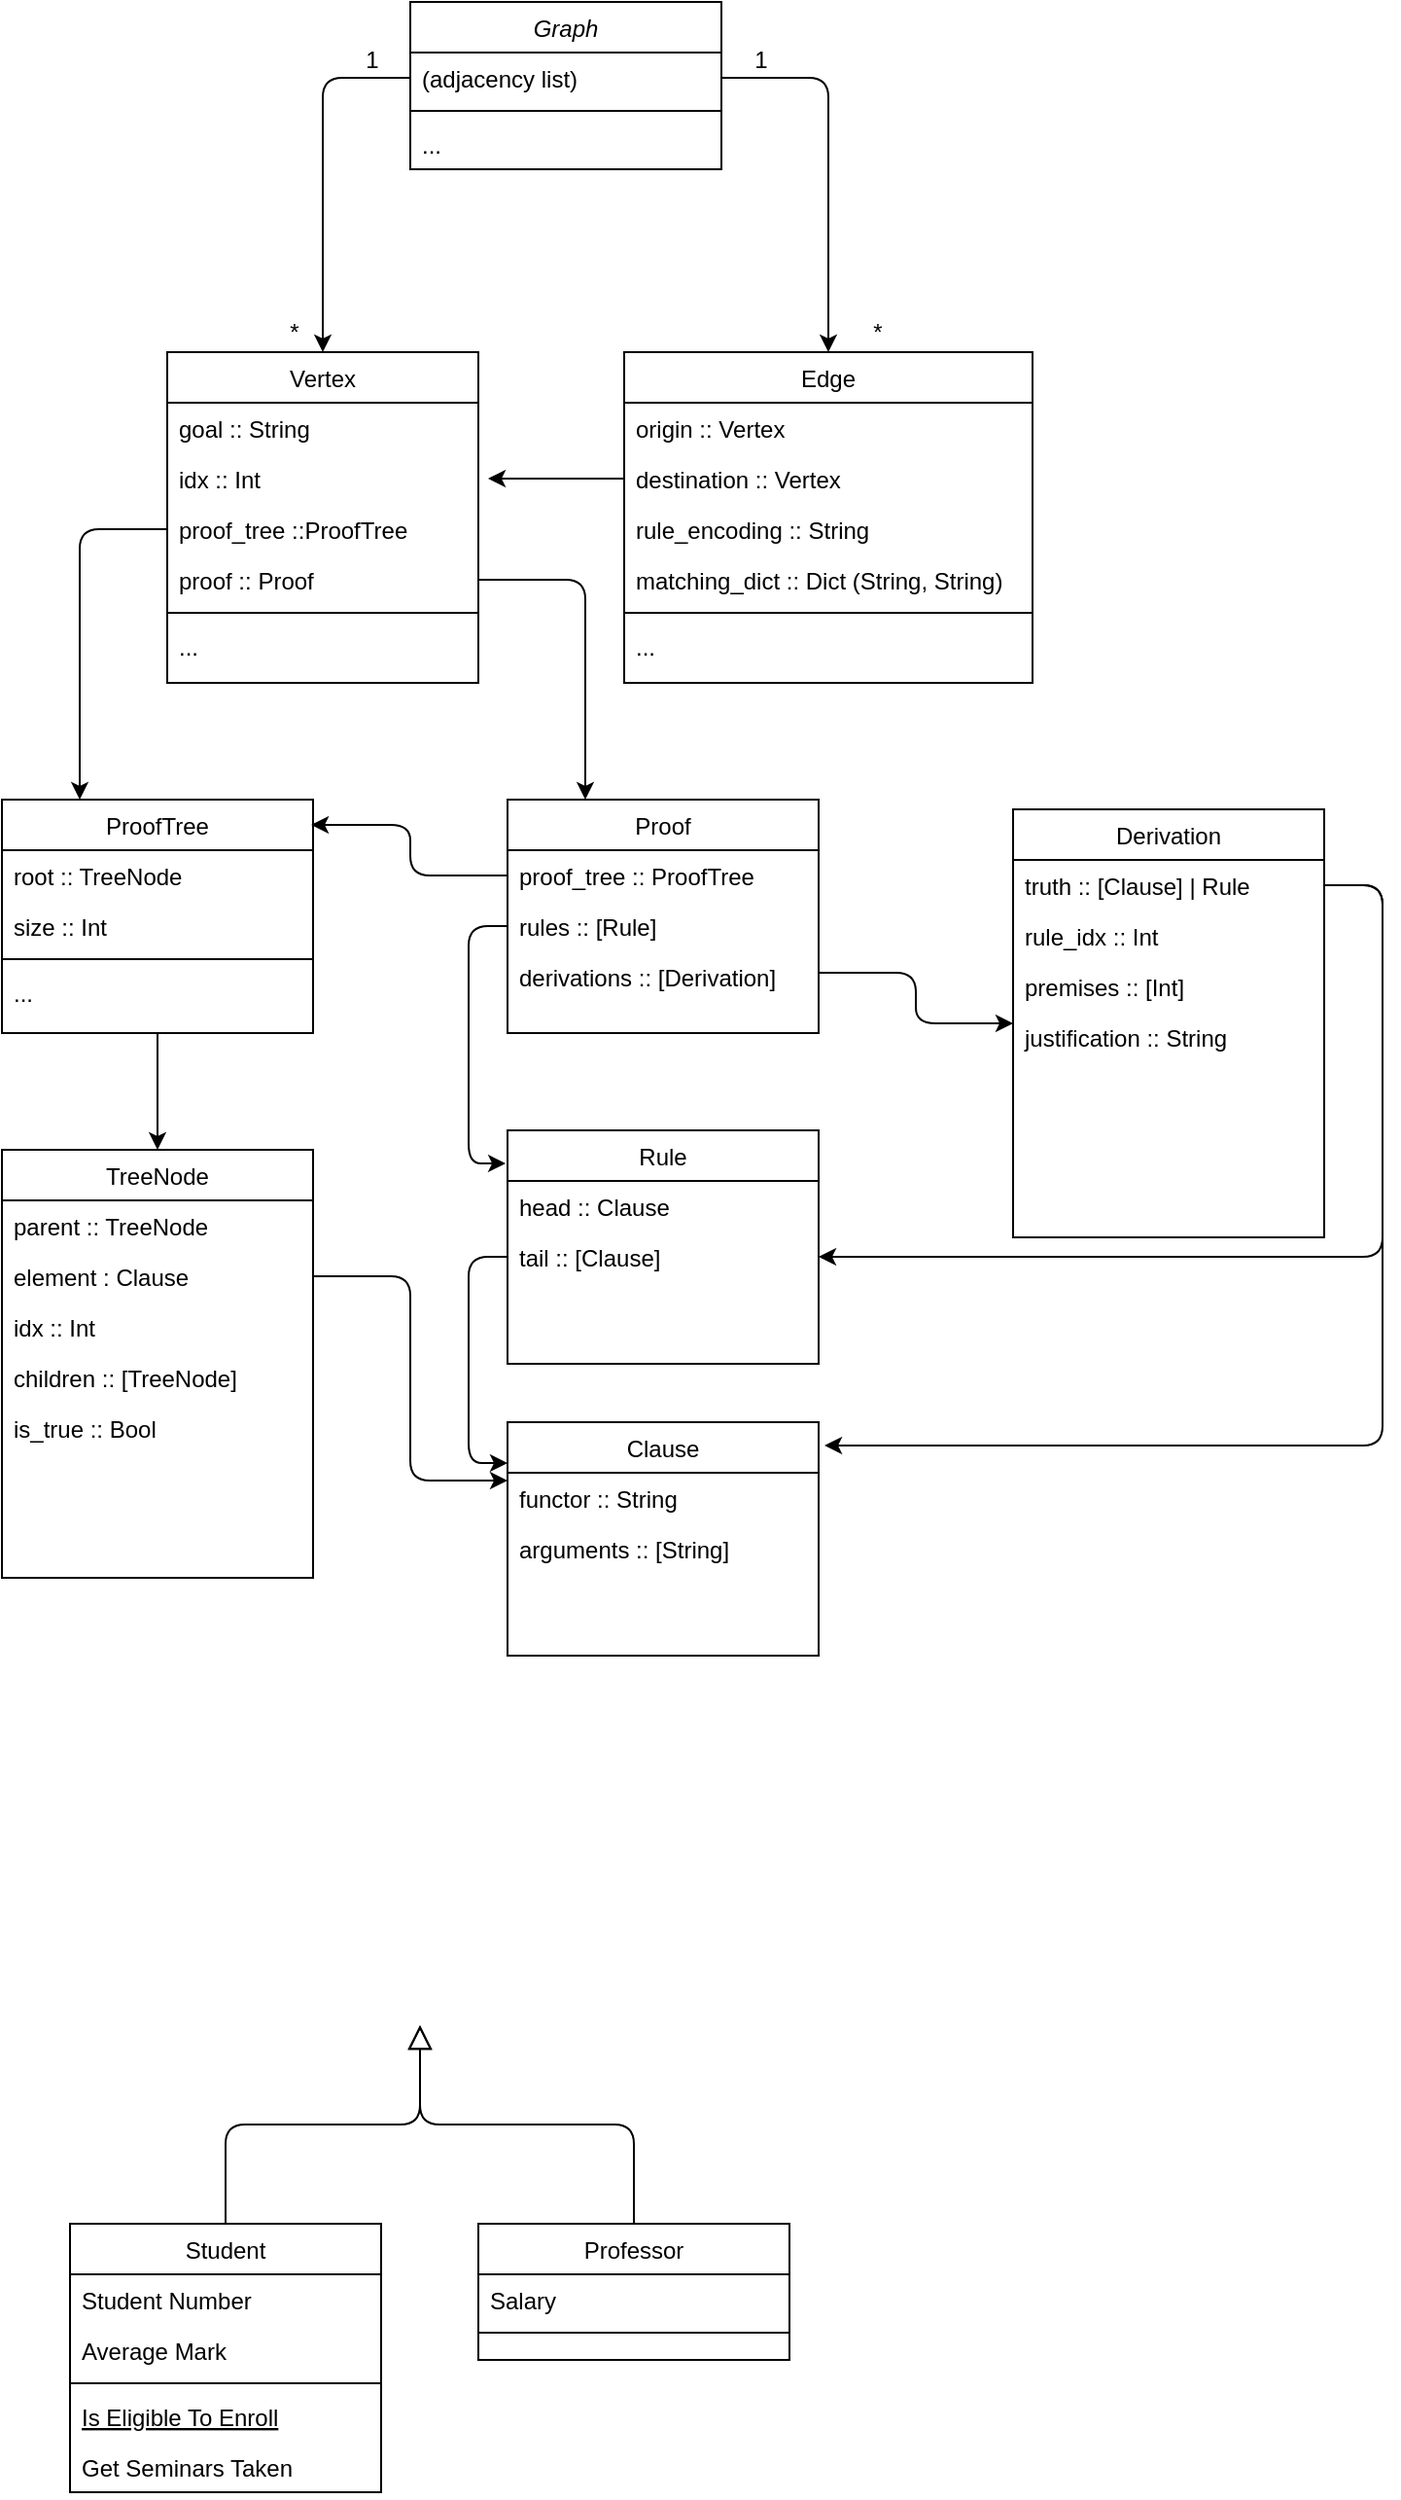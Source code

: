 <mxfile version="14.6.12" type="github">
  <diagram id="C5RBs43oDa-KdzZeNtuy" name="Page-1">
    <mxGraphModel dx="1103" dy="939" grid="1" gridSize="10" guides="1" tooltips="1" connect="1" arrows="1" fold="1" page="1" pageScale="1" pageWidth="827" pageHeight="1169" math="0" shadow="0">
      <root>
        <mxCell id="WIyWlLk6GJQsqaUBKTNV-0" />
        <mxCell id="WIyWlLk6GJQsqaUBKTNV-1" parent="WIyWlLk6GJQsqaUBKTNV-0" />
        <mxCell id="zkfFHV4jXpPFQw0GAbJ--0" value="Graph" style="swimlane;fontStyle=2;align=center;verticalAlign=top;childLayout=stackLayout;horizontal=1;startSize=26;horizontalStack=0;resizeParent=1;resizeLast=0;collapsible=1;marginBottom=0;shadow=0;strokeWidth=1;" parent="WIyWlLk6GJQsqaUBKTNV-1" vertex="1">
          <mxGeometry x="290" y="60" width="160" height="86" as="geometry">
            <mxRectangle x="230" y="140" width="160" height="26" as="alternateBounds" />
          </mxGeometry>
        </mxCell>
        <mxCell id="zkfFHV4jXpPFQw0GAbJ--1" value="(adjacency list)" style="text;align=left;verticalAlign=top;spacingLeft=4;spacingRight=4;overflow=hidden;rotatable=0;points=[[0,0.5],[1,0.5]];portConstraint=eastwest;" parent="zkfFHV4jXpPFQw0GAbJ--0" vertex="1">
          <mxGeometry y="26" width="160" height="26" as="geometry" />
        </mxCell>
        <mxCell id="zkfFHV4jXpPFQw0GAbJ--4" value="" style="line;html=1;strokeWidth=1;align=left;verticalAlign=middle;spacingTop=-1;spacingLeft=3;spacingRight=3;rotatable=0;labelPosition=right;points=[];portConstraint=eastwest;" parent="zkfFHV4jXpPFQw0GAbJ--0" vertex="1">
          <mxGeometry y="52" width="160" height="8" as="geometry" />
        </mxCell>
        <mxCell id="rJyTwgFNQaJS_rB1UggJ-11" value="..." style="text;align=left;verticalAlign=top;spacingLeft=4;spacingRight=4;overflow=hidden;rotatable=0;points=[[0,0.5],[1,0.5]];portConstraint=eastwest;" parent="zkfFHV4jXpPFQw0GAbJ--0" vertex="1">
          <mxGeometry y="60" width="160" height="26" as="geometry" />
        </mxCell>
        <mxCell id="zkfFHV4jXpPFQw0GAbJ--6" value="Student" style="swimlane;fontStyle=0;align=center;verticalAlign=top;childLayout=stackLayout;horizontal=1;startSize=26;horizontalStack=0;resizeParent=1;resizeLast=0;collapsible=1;marginBottom=0;shadow=0;strokeWidth=1;" parent="WIyWlLk6GJQsqaUBKTNV-1" vertex="1">
          <mxGeometry x="115" y="1202" width="160" height="138" as="geometry">
            <mxRectangle x="130" y="380" width="160" height="26" as="alternateBounds" />
          </mxGeometry>
        </mxCell>
        <mxCell id="zkfFHV4jXpPFQw0GAbJ--7" value="Student Number" style="text;align=left;verticalAlign=top;spacingLeft=4;spacingRight=4;overflow=hidden;rotatable=0;points=[[0,0.5],[1,0.5]];portConstraint=eastwest;" parent="zkfFHV4jXpPFQw0GAbJ--6" vertex="1">
          <mxGeometry y="26" width="160" height="26" as="geometry" />
        </mxCell>
        <mxCell id="zkfFHV4jXpPFQw0GAbJ--8" value="Average Mark" style="text;align=left;verticalAlign=top;spacingLeft=4;spacingRight=4;overflow=hidden;rotatable=0;points=[[0,0.5],[1,0.5]];portConstraint=eastwest;shadow=0;html=0;" parent="zkfFHV4jXpPFQw0GAbJ--6" vertex="1">
          <mxGeometry y="52" width="160" height="26" as="geometry" />
        </mxCell>
        <mxCell id="zkfFHV4jXpPFQw0GAbJ--9" value="" style="line;html=1;strokeWidth=1;align=left;verticalAlign=middle;spacingTop=-1;spacingLeft=3;spacingRight=3;rotatable=0;labelPosition=right;points=[];portConstraint=eastwest;" parent="zkfFHV4jXpPFQw0GAbJ--6" vertex="1">
          <mxGeometry y="78" width="160" height="8" as="geometry" />
        </mxCell>
        <mxCell id="zkfFHV4jXpPFQw0GAbJ--10" value="Is Eligible To Enroll" style="text;align=left;verticalAlign=top;spacingLeft=4;spacingRight=4;overflow=hidden;rotatable=0;points=[[0,0.5],[1,0.5]];portConstraint=eastwest;fontStyle=4;" parent="zkfFHV4jXpPFQw0GAbJ--6" vertex="1">
          <mxGeometry y="86" width="160" height="26" as="geometry" />
        </mxCell>
        <mxCell id="zkfFHV4jXpPFQw0GAbJ--11" value="Get Seminars Taken" style="text;align=left;verticalAlign=top;spacingLeft=4;spacingRight=4;overflow=hidden;rotatable=0;points=[[0,0.5],[1,0.5]];portConstraint=eastwest;" parent="zkfFHV4jXpPFQw0GAbJ--6" vertex="1">
          <mxGeometry y="112" width="160" height="26" as="geometry" />
        </mxCell>
        <mxCell id="zkfFHV4jXpPFQw0GAbJ--12" value="" style="endArrow=block;endSize=10;endFill=0;shadow=0;strokeWidth=1;edgeStyle=elbowEdgeStyle;elbow=vertical;" parent="WIyWlLk6GJQsqaUBKTNV-1" source="zkfFHV4jXpPFQw0GAbJ--6" edge="1">
          <mxGeometry width="160" relative="1" as="geometry">
            <mxPoint x="195" y="1045" as="sourcePoint" />
            <mxPoint x="295" y="1100" as="targetPoint" />
          </mxGeometry>
        </mxCell>
        <mxCell id="zkfFHV4jXpPFQw0GAbJ--13" value="Professor" style="swimlane;fontStyle=0;align=center;verticalAlign=top;childLayout=stackLayout;horizontal=1;startSize=26;horizontalStack=0;resizeParent=1;resizeLast=0;collapsible=1;marginBottom=0;shadow=0;strokeWidth=1;" parent="WIyWlLk6GJQsqaUBKTNV-1" vertex="1">
          <mxGeometry x="325" y="1202" width="160" height="70" as="geometry">
            <mxRectangle x="340" y="380" width="170" height="26" as="alternateBounds" />
          </mxGeometry>
        </mxCell>
        <mxCell id="zkfFHV4jXpPFQw0GAbJ--14" value="Salary" style="text;align=left;verticalAlign=top;spacingLeft=4;spacingRight=4;overflow=hidden;rotatable=0;points=[[0,0.5],[1,0.5]];portConstraint=eastwest;" parent="zkfFHV4jXpPFQw0GAbJ--13" vertex="1">
          <mxGeometry y="26" width="160" height="26" as="geometry" />
        </mxCell>
        <mxCell id="zkfFHV4jXpPFQw0GAbJ--15" value="" style="line;html=1;strokeWidth=1;align=left;verticalAlign=middle;spacingTop=-1;spacingLeft=3;spacingRight=3;rotatable=0;labelPosition=right;points=[];portConstraint=eastwest;" parent="zkfFHV4jXpPFQw0GAbJ--13" vertex="1">
          <mxGeometry y="52" width="160" height="8" as="geometry" />
        </mxCell>
        <mxCell id="zkfFHV4jXpPFQw0GAbJ--16" value="" style="endArrow=block;endSize=10;endFill=0;shadow=0;strokeWidth=1;edgeStyle=elbowEdgeStyle;elbow=vertical;" parent="WIyWlLk6GJQsqaUBKTNV-1" source="zkfFHV4jXpPFQw0GAbJ--13" edge="1">
          <mxGeometry width="160" relative="1" as="geometry">
            <mxPoint x="205" y="1215" as="sourcePoint" />
            <mxPoint x="295" y="1100" as="targetPoint" />
          </mxGeometry>
        </mxCell>
        <mxCell id="zkfFHV4jXpPFQw0GAbJ--17" value="Vertex" style="swimlane;fontStyle=0;align=center;verticalAlign=top;childLayout=stackLayout;horizontal=1;startSize=26;horizontalStack=0;resizeParent=1;resizeLast=0;collapsible=1;marginBottom=0;shadow=0;strokeWidth=1;" parent="WIyWlLk6GJQsqaUBKTNV-1" vertex="1">
          <mxGeometry x="165" y="240" width="160" height="170" as="geometry">
            <mxRectangle x="550" y="140" width="160" height="26" as="alternateBounds" />
          </mxGeometry>
        </mxCell>
        <mxCell id="zkfFHV4jXpPFQw0GAbJ--18" value="goal :: String" style="text;align=left;verticalAlign=top;spacingLeft=4;spacingRight=4;overflow=hidden;rotatable=0;points=[[0,0.5],[1,0.5]];portConstraint=eastwest;" parent="zkfFHV4jXpPFQw0GAbJ--17" vertex="1">
          <mxGeometry y="26" width="160" height="26" as="geometry" />
        </mxCell>
        <mxCell id="zkfFHV4jXpPFQw0GAbJ--20" value="idx :: Int" style="text;align=left;verticalAlign=top;spacingLeft=4;spacingRight=4;overflow=hidden;rotatable=0;points=[[0,0.5],[1,0.5]];portConstraint=eastwest;shadow=0;html=0;" parent="zkfFHV4jXpPFQw0GAbJ--17" vertex="1">
          <mxGeometry y="52" width="160" height="26" as="geometry" />
        </mxCell>
        <mxCell id="zkfFHV4jXpPFQw0GAbJ--21" value="proof_tree ::ProofTree" style="text;align=left;verticalAlign=top;spacingLeft=4;spacingRight=4;overflow=hidden;rotatable=0;points=[[0,0.5],[1,0.5]];portConstraint=eastwest;shadow=0;html=0;" parent="zkfFHV4jXpPFQw0GAbJ--17" vertex="1">
          <mxGeometry y="78" width="160" height="26" as="geometry" />
        </mxCell>
        <mxCell id="zkfFHV4jXpPFQw0GAbJ--22" value="proof :: Proof" style="text;align=left;verticalAlign=top;spacingLeft=4;spacingRight=4;overflow=hidden;rotatable=0;points=[[0,0.5],[1,0.5]];portConstraint=eastwest;shadow=0;html=0;" parent="zkfFHV4jXpPFQw0GAbJ--17" vertex="1">
          <mxGeometry y="104" width="160" height="26" as="geometry" />
        </mxCell>
        <mxCell id="zkfFHV4jXpPFQw0GAbJ--23" value="" style="line;html=1;strokeWidth=1;align=left;verticalAlign=middle;spacingTop=-1;spacingLeft=3;spacingRight=3;rotatable=0;labelPosition=right;points=[];portConstraint=eastwest;" parent="zkfFHV4jXpPFQw0GAbJ--17" vertex="1">
          <mxGeometry y="130" width="160" height="8" as="geometry" />
        </mxCell>
        <mxCell id="zkfFHV4jXpPFQw0GAbJ--24" value="..." style="text;align=left;verticalAlign=top;spacingLeft=4;spacingRight=4;overflow=hidden;rotatable=0;points=[[0,0.5],[1,0.5]];portConstraint=eastwest;" parent="zkfFHV4jXpPFQw0GAbJ--17" vertex="1">
          <mxGeometry y="138" width="160" height="26" as="geometry" />
        </mxCell>
        <mxCell id="rJyTwgFNQaJS_rB1UggJ-0" value="Edge" style="swimlane;fontStyle=0;align=center;verticalAlign=top;childLayout=stackLayout;horizontal=1;startSize=26;horizontalStack=0;resizeParent=1;resizeLast=0;collapsible=1;marginBottom=0;shadow=0;strokeWidth=1;" parent="WIyWlLk6GJQsqaUBKTNV-1" vertex="1">
          <mxGeometry x="400" y="240" width="210" height="170" as="geometry">
            <mxRectangle x="550" y="140" width="160" height="26" as="alternateBounds" />
          </mxGeometry>
        </mxCell>
        <mxCell id="rJyTwgFNQaJS_rB1UggJ-1" value="origin :: Vertex" style="text;align=left;verticalAlign=top;spacingLeft=4;spacingRight=4;overflow=hidden;rotatable=0;points=[[0,0.5],[1,0.5]];portConstraint=eastwest;" parent="rJyTwgFNQaJS_rB1UggJ-0" vertex="1">
          <mxGeometry y="26" width="210" height="26" as="geometry" />
        </mxCell>
        <mxCell id="rJyTwgFNQaJS_rB1UggJ-2" value="destination :: Vertex" style="text;align=left;verticalAlign=top;spacingLeft=4;spacingRight=4;overflow=hidden;rotatable=0;points=[[0,0.5],[1,0.5]];portConstraint=eastwest;shadow=0;html=0;" parent="rJyTwgFNQaJS_rB1UggJ-0" vertex="1">
          <mxGeometry y="52" width="210" height="26" as="geometry" />
        </mxCell>
        <mxCell id="rJyTwgFNQaJS_rB1UggJ-3" value="rule_encoding :: String" style="text;align=left;verticalAlign=top;spacingLeft=4;spacingRight=4;overflow=hidden;rotatable=0;points=[[0,0.5],[1,0.5]];portConstraint=eastwest;shadow=0;html=0;" parent="rJyTwgFNQaJS_rB1UggJ-0" vertex="1">
          <mxGeometry y="78" width="210" height="26" as="geometry" />
        </mxCell>
        <mxCell id="rJyTwgFNQaJS_rB1UggJ-4" value="matching_dict :: Dict (String, String)" style="text;align=left;verticalAlign=top;spacingLeft=4;spacingRight=4;overflow=hidden;rotatable=0;points=[[0,0.5],[1,0.5]];portConstraint=eastwest;shadow=0;html=0;" parent="rJyTwgFNQaJS_rB1UggJ-0" vertex="1">
          <mxGeometry y="104" width="210" height="26" as="geometry" />
        </mxCell>
        <mxCell id="rJyTwgFNQaJS_rB1UggJ-5" value="" style="line;html=1;strokeWidth=1;align=left;verticalAlign=middle;spacingTop=-1;spacingLeft=3;spacingRight=3;rotatable=0;labelPosition=right;points=[];portConstraint=eastwest;" parent="rJyTwgFNQaJS_rB1UggJ-0" vertex="1">
          <mxGeometry y="130" width="210" height="8" as="geometry" />
        </mxCell>
        <mxCell id="rJyTwgFNQaJS_rB1UggJ-6" value="..." style="text;align=left;verticalAlign=top;spacingLeft=4;spacingRight=4;overflow=hidden;rotatable=0;points=[[0,0.5],[1,0.5]];portConstraint=eastwest;" parent="rJyTwgFNQaJS_rB1UggJ-0" vertex="1">
          <mxGeometry y="138" width="210" height="26" as="geometry" />
        </mxCell>
        <mxCell id="rJyTwgFNQaJS_rB1UggJ-13" value="*" style="text;html=1;align=center;verticalAlign=middle;resizable=0;points=[];autosize=1;strokeColor=none;" parent="WIyWlLk6GJQsqaUBKTNV-1" vertex="1">
          <mxGeometry x="520" y="220" width="20" height="20" as="geometry" />
        </mxCell>
        <mxCell id="MmF6Q8GzfEWuYtiW9E19-29" style="edgeStyle=orthogonalEdgeStyle;orthogonalLoop=1;jettySize=auto;html=1;entryX=0.5;entryY=0;entryDx=0;entryDy=0;" edge="1" parent="WIyWlLk6GJQsqaUBKTNV-1" source="MmF6Q8GzfEWuYtiW9E19-0" target="MmF6Q8GzfEWuYtiW9E19-7">
          <mxGeometry relative="1" as="geometry" />
        </mxCell>
        <mxCell id="MmF6Q8GzfEWuYtiW9E19-0" value="ProofTree" style="swimlane;fontStyle=0;align=center;verticalAlign=top;childLayout=stackLayout;horizontal=1;startSize=26;horizontalStack=0;resizeParent=1;resizeLast=0;collapsible=1;marginBottom=0;shadow=0;strokeWidth=1;" vertex="1" parent="WIyWlLk6GJQsqaUBKTNV-1">
          <mxGeometry x="80" y="470" width="160" height="120" as="geometry">
            <mxRectangle x="550" y="140" width="160" height="26" as="alternateBounds" />
          </mxGeometry>
        </mxCell>
        <mxCell id="MmF6Q8GzfEWuYtiW9E19-1" value="root :: TreeNode" style="text;align=left;verticalAlign=top;spacingLeft=4;spacingRight=4;overflow=hidden;rotatable=0;points=[[0,0.5],[1,0.5]];portConstraint=eastwest;" vertex="1" parent="MmF6Q8GzfEWuYtiW9E19-0">
          <mxGeometry y="26" width="160" height="26" as="geometry" />
        </mxCell>
        <mxCell id="MmF6Q8GzfEWuYtiW9E19-3" value="size :: Int" style="text;align=left;verticalAlign=top;spacingLeft=4;spacingRight=4;overflow=hidden;rotatable=0;points=[[0,0.5],[1,0.5]];portConstraint=eastwest;shadow=0;html=0;" vertex="1" parent="MmF6Q8GzfEWuYtiW9E19-0">
          <mxGeometry y="52" width="160" height="26" as="geometry" />
        </mxCell>
        <mxCell id="MmF6Q8GzfEWuYtiW9E19-5" value="" style="line;html=1;strokeWidth=1;align=left;verticalAlign=middle;spacingTop=-1;spacingLeft=3;spacingRight=3;rotatable=0;labelPosition=right;points=[];portConstraint=eastwest;" vertex="1" parent="MmF6Q8GzfEWuYtiW9E19-0">
          <mxGeometry y="78" width="160" height="8" as="geometry" />
        </mxCell>
        <mxCell id="MmF6Q8GzfEWuYtiW9E19-6" value="..." style="text;align=left;verticalAlign=top;spacingLeft=4;spacingRight=4;overflow=hidden;rotatable=0;points=[[0,0.5],[1,0.5]];portConstraint=eastwest;" vertex="1" parent="MmF6Q8GzfEWuYtiW9E19-0">
          <mxGeometry y="86" width="160" height="26" as="geometry" />
        </mxCell>
        <mxCell id="MmF6Q8GzfEWuYtiW9E19-7" value="TreeNode" style="swimlane;fontStyle=0;align=center;verticalAlign=top;childLayout=stackLayout;horizontal=1;startSize=26;horizontalStack=0;resizeParent=1;resizeLast=0;collapsible=1;marginBottom=0;shadow=0;strokeWidth=1;" vertex="1" parent="WIyWlLk6GJQsqaUBKTNV-1">
          <mxGeometry x="80" y="650" width="160" height="220" as="geometry">
            <mxRectangle x="550" y="140" width="160" height="26" as="alternateBounds" />
          </mxGeometry>
        </mxCell>
        <mxCell id="MmF6Q8GzfEWuYtiW9E19-8" value="parent :: TreeNode" style="text;align=left;verticalAlign=top;spacingLeft=4;spacingRight=4;overflow=hidden;rotatable=0;points=[[0,0.5],[1,0.5]];portConstraint=eastwest;" vertex="1" parent="MmF6Q8GzfEWuYtiW9E19-7">
          <mxGeometry y="26" width="160" height="26" as="geometry" />
        </mxCell>
        <mxCell id="MmF6Q8GzfEWuYtiW9E19-9" value="element : Clause" style="text;align=left;verticalAlign=top;spacingLeft=4;spacingRight=4;overflow=hidden;rotatable=0;points=[[0,0.5],[1,0.5]];portConstraint=eastwest;shadow=0;html=0;" vertex="1" parent="MmF6Q8GzfEWuYtiW9E19-7">
          <mxGeometry y="52" width="160" height="26" as="geometry" />
        </mxCell>
        <mxCell id="MmF6Q8GzfEWuYtiW9E19-10" value="idx :: Int" style="text;align=left;verticalAlign=top;spacingLeft=4;spacingRight=4;overflow=hidden;rotatable=0;points=[[0,0.5],[1,0.5]];portConstraint=eastwest;shadow=0;html=0;" vertex="1" parent="MmF6Q8GzfEWuYtiW9E19-7">
          <mxGeometry y="78" width="160" height="26" as="geometry" />
        </mxCell>
        <mxCell id="MmF6Q8GzfEWuYtiW9E19-11" value="children :: [TreeNode]&#xa;" style="text;align=left;verticalAlign=top;spacingLeft=4;spacingRight=4;overflow=hidden;rotatable=0;points=[[0,0.5],[1,0.5]];portConstraint=eastwest;shadow=0;html=0;" vertex="1" parent="MmF6Q8GzfEWuYtiW9E19-7">
          <mxGeometry y="104" width="160" height="26" as="geometry" />
        </mxCell>
        <mxCell id="MmF6Q8GzfEWuYtiW9E19-15" value="is_true :: Bool" style="text;align=left;verticalAlign=top;spacingLeft=4;spacingRight=4;overflow=hidden;rotatable=0;points=[[0,0.5],[1,0.5]];portConstraint=eastwest;shadow=0;html=0;" vertex="1" parent="MmF6Q8GzfEWuYtiW9E19-7">
          <mxGeometry y="130" width="160" height="26" as="geometry" />
        </mxCell>
        <mxCell id="MmF6Q8GzfEWuYtiW9E19-16" style="edgeStyle=orthogonalEdgeStyle;orthogonalLoop=1;jettySize=auto;html=1;entryX=0.5;entryY=0;entryDx=0;entryDy=0;" edge="1" parent="WIyWlLk6GJQsqaUBKTNV-1" source="zkfFHV4jXpPFQw0GAbJ--1" target="zkfFHV4jXpPFQw0GAbJ--17">
          <mxGeometry relative="1" as="geometry" />
        </mxCell>
        <mxCell id="MmF6Q8GzfEWuYtiW9E19-20" style="edgeStyle=orthogonalEdgeStyle;orthogonalLoop=1;jettySize=auto;html=1;entryX=0.5;entryY=0;entryDx=0;entryDy=0;" edge="1" parent="WIyWlLk6GJQsqaUBKTNV-1" source="zkfFHV4jXpPFQw0GAbJ--1" target="rJyTwgFNQaJS_rB1UggJ-0">
          <mxGeometry relative="1" as="geometry" />
        </mxCell>
        <mxCell id="MmF6Q8GzfEWuYtiW9E19-21" value="*" style="text;html=1;align=center;verticalAlign=middle;resizable=0;points=[];autosize=1;strokeColor=none;" vertex="1" parent="WIyWlLk6GJQsqaUBKTNV-1">
          <mxGeometry x="220" y="220" width="20" height="20" as="geometry" />
        </mxCell>
        <mxCell id="MmF6Q8GzfEWuYtiW9E19-22" value="1" style="text;html=1;align=center;verticalAlign=middle;resizable=0;points=[];autosize=1;strokeColor=none;" vertex="1" parent="WIyWlLk6GJQsqaUBKTNV-1">
          <mxGeometry x="260" y="80" width="20" height="20" as="geometry" />
        </mxCell>
        <mxCell id="MmF6Q8GzfEWuYtiW9E19-23" value="1" style="text;html=1;align=center;verticalAlign=middle;resizable=0;points=[];autosize=1;strokeColor=none;" vertex="1" parent="WIyWlLk6GJQsqaUBKTNV-1">
          <mxGeometry x="460" y="80" width="20" height="20" as="geometry" />
        </mxCell>
        <mxCell id="MmF6Q8GzfEWuYtiW9E19-24" value="Proof" style="swimlane;fontStyle=0;align=center;verticalAlign=top;childLayout=stackLayout;horizontal=1;startSize=26;horizontalStack=0;resizeParent=1;resizeLast=0;collapsible=1;marginBottom=0;shadow=0;strokeWidth=1;" vertex="1" parent="WIyWlLk6GJQsqaUBKTNV-1">
          <mxGeometry x="340" y="470" width="160" height="120" as="geometry">
            <mxRectangle x="360" y="470" width="160" height="26" as="alternateBounds" />
          </mxGeometry>
        </mxCell>
        <mxCell id="MmF6Q8GzfEWuYtiW9E19-25" value="proof_tree :: ProofTree" style="text;align=left;verticalAlign=top;spacingLeft=4;spacingRight=4;overflow=hidden;rotatable=0;points=[[0,0.5],[1,0.5]];portConstraint=eastwest;" vertex="1" parent="MmF6Q8GzfEWuYtiW9E19-24">
          <mxGeometry y="26" width="160" height="26" as="geometry" />
        </mxCell>
        <mxCell id="MmF6Q8GzfEWuYtiW9E19-26" value="rules :: [Rule]" style="text;align=left;verticalAlign=top;spacingLeft=4;spacingRight=4;overflow=hidden;rotatable=0;points=[[0,0.5],[1,0.5]];portConstraint=eastwest;shadow=0;html=0;" vertex="1" parent="MmF6Q8GzfEWuYtiW9E19-24">
          <mxGeometry y="52" width="160" height="26" as="geometry" />
        </mxCell>
        <mxCell id="MmF6Q8GzfEWuYtiW9E19-28" value="derivations :: [Derivation]" style="text;align=left;verticalAlign=top;spacingLeft=4;spacingRight=4;overflow=hidden;rotatable=0;points=[[0,0.5],[1,0.5]];portConstraint=eastwest;" vertex="1" parent="MmF6Q8GzfEWuYtiW9E19-24">
          <mxGeometry y="78" width="160" height="22" as="geometry" />
        </mxCell>
        <mxCell id="MmF6Q8GzfEWuYtiW9E19-35" value="Derivation" style="swimlane;fontStyle=0;align=center;verticalAlign=top;childLayout=stackLayout;horizontal=1;startSize=26;horizontalStack=0;resizeParent=1;resizeLast=0;collapsible=1;marginBottom=0;shadow=0;strokeWidth=1;" vertex="1" parent="WIyWlLk6GJQsqaUBKTNV-1">
          <mxGeometry x="600" y="475" width="160" height="220" as="geometry">
            <mxRectangle x="550" y="140" width="160" height="26" as="alternateBounds" />
          </mxGeometry>
        </mxCell>
        <mxCell id="MmF6Q8GzfEWuYtiW9E19-36" value="truth :: [Clause] | Rule" style="text;align=left;verticalAlign=top;spacingLeft=4;spacingRight=4;overflow=hidden;rotatable=0;points=[[0,0.5],[1,0.5]];portConstraint=eastwest;" vertex="1" parent="MmF6Q8GzfEWuYtiW9E19-35">
          <mxGeometry y="26" width="160" height="26" as="geometry" />
        </mxCell>
        <mxCell id="MmF6Q8GzfEWuYtiW9E19-37" value="rule_idx :: Int" style="text;align=left;verticalAlign=top;spacingLeft=4;spacingRight=4;overflow=hidden;rotatable=0;points=[[0,0.5],[1,0.5]];portConstraint=eastwest;shadow=0;html=0;" vertex="1" parent="MmF6Q8GzfEWuYtiW9E19-35">
          <mxGeometry y="52" width="160" height="26" as="geometry" />
        </mxCell>
        <mxCell id="MmF6Q8GzfEWuYtiW9E19-38" value="premises :: [Int]" style="text;align=left;verticalAlign=top;spacingLeft=4;spacingRight=4;overflow=hidden;rotatable=0;points=[[0,0.5],[1,0.5]];portConstraint=eastwest;shadow=0;html=0;" vertex="1" parent="MmF6Q8GzfEWuYtiW9E19-35">
          <mxGeometry y="78" width="160" height="26" as="geometry" />
        </mxCell>
        <mxCell id="MmF6Q8GzfEWuYtiW9E19-39" value="justification :: String" style="text;align=left;verticalAlign=top;spacingLeft=4;spacingRight=4;overflow=hidden;rotatable=0;points=[[0,0.5],[1,0.5]];portConstraint=eastwest;shadow=0;html=0;" vertex="1" parent="MmF6Q8GzfEWuYtiW9E19-35">
          <mxGeometry y="104" width="160" height="26" as="geometry" />
        </mxCell>
        <mxCell id="MmF6Q8GzfEWuYtiW9E19-41" value="Rule" style="swimlane;fontStyle=0;align=center;verticalAlign=top;childLayout=stackLayout;horizontal=1;startSize=26;horizontalStack=0;resizeParent=1;resizeLast=0;collapsible=1;marginBottom=0;shadow=0;strokeWidth=1;" vertex="1" parent="WIyWlLk6GJQsqaUBKTNV-1">
          <mxGeometry x="340" y="640" width="160" height="120" as="geometry">
            <mxRectangle x="360" y="470" width="160" height="26" as="alternateBounds" />
          </mxGeometry>
        </mxCell>
        <mxCell id="MmF6Q8GzfEWuYtiW9E19-42" value="head :: Clause" style="text;align=left;verticalAlign=top;spacingLeft=4;spacingRight=4;overflow=hidden;rotatable=0;points=[[0,0.5],[1,0.5]];portConstraint=eastwest;" vertex="1" parent="MmF6Q8GzfEWuYtiW9E19-41">
          <mxGeometry y="26" width="160" height="26" as="geometry" />
        </mxCell>
        <mxCell id="MmF6Q8GzfEWuYtiW9E19-43" value="tail :: [Clause]" style="text;align=left;verticalAlign=top;spacingLeft=4;spacingRight=4;overflow=hidden;rotatable=0;points=[[0,0.5],[1,0.5]];portConstraint=eastwest;shadow=0;html=0;" vertex="1" parent="MmF6Q8GzfEWuYtiW9E19-41">
          <mxGeometry y="52" width="160" height="26" as="geometry" />
        </mxCell>
        <mxCell id="MmF6Q8GzfEWuYtiW9E19-45" value="Clause" style="swimlane;fontStyle=0;align=center;verticalAlign=top;childLayout=stackLayout;horizontal=1;startSize=26;horizontalStack=0;resizeParent=1;resizeLast=0;collapsible=1;marginBottom=0;shadow=0;strokeWidth=1;" vertex="1" parent="WIyWlLk6GJQsqaUBKTNV-1">
          <mxGeometry x="340" y="790" width="160" height="120" as="geometry">
            <mxRectangle x="360" y="470" width="160" height="26" as="alternateBounds" />
          </mxGeometry>
        </mxCell>
        <mxCell id="MmF6Q8GzfEWuYtiW9E19-46" value="functor :: String" style="text;align=left;verticalAlign=top;spacingLeft=4;spacingRight=4;overflow=hidden;rotatable=0;points=[[0,0.5],[1,0.5]];portConstraint=eastwest;" vertex="1" parent="MmF6Q8GzfEWuYtiW9E19-45">
          <mxGeometry y="26" width="160" height="26" as="geometry" />
        </mxCell>
        <mxCell id="MmF6Q8GzfEWuYtiW9E19-47" value="arguments :: [String]" style="text;align=left;verticalAlign=top;spacingLeft=4;spacingRight=4;overflow=hidden;rotatable=0;points=[[0,0.5],[1,0.5]];portConstraint=eastwest;shadow=0;html=0;" vertex="1" parent="MmF6Q8GzfEWuYtiW9E19-45">
          <mxGeometry y="52" width="160" height="26" as="geometry" />
        </mxCell>
        <mxCell id="MmF6Q8GzfEWuYtiW9E19-50" style="edgeStyle=orthogonalEdgeStyle;orthogonalLoop=1;jettySize=auto;html=1;" edge="1" parent="WIyWlLk6GJQsqaUBKTNV-1" source="MmF6Q8GzfEWuYtiW9E19-28" target="MmF6Q8GzfEWuYtiW9E19-35">
          <mxGeometry relative="1" as="geometry" />
        </mxCell>
        <mxCell id="MmF6Q8GzfEWuYtiW9E19-52" style="edgeStyle=orthogonalEdgeStyle;orthogonalLoop=1;jettySize=auto;html=1;entryX=-0.006;entryY=0.142;entryDx=0;entryDy=0;entryPerimeter=0;" edge="1" parent="WIyWlLk6GJQsqaUBKTNV-1" source="MmF6Q8GzfEWuYtiW9E19-26" target="MmF6Q8GzfEWuYtiW9E19-41">
          <mxGeometry relative="1" as="geometry" />
        </mxCell>
        <mxCell id="MmF6Q8GzfEWuYtiW9E19-53" style="edgeStyle=orthogonalEdgeStyle;orthogonalLoop=1;jettySize=auto;html=1;entryX=0.994;entryY=0.108;entryDx=0;entryDy=0;entryPerimeter=0;" edge="1" parent="WIyWlLk6GJQsqaUBKTNV-1" source="MmF6Q8GzfEWuYtiW9E19-25" target="MmF6Q8GzfEWuYtiW9E19-0">
          <mxGeometry relative="1" as="geometry" />
        </mxCell>
        <mxCell id="MmF6Q8GzfEWuYtiW9E19-54" style="edgeStyle=orthogonalEdgeStyle;orthogonalLoop=1;jettySize=auto;html=1;entryX=0;entryY=0.175;entryDx=0;entryDy=0;entryPerimeter=0;" edge="1" parent="WIyWlLk6GJQsqaUBKTNV-1" source="MmF6Q8GzfEWuYtiW9E19-43" target="MmF6Q8GzfEWuYtiW9E19-45">
          <mxGeometry relative="1" as="geometry" />
        </mxCell>
        <mxCell id="MmF6Q8GzfEWuYtiW9E19-55" style="edgeStyle=orthogonalEdgeStyle;orthogonalLoop=1;jettySize=auto;html=1;entryX=0;entryY=0.25;entryDx=0;entryDy=0;" edge="1" parent="WIyWlLk6GJQsqaUBKTNV-1" source="MmF6Q8GzfEWuYtiW9E19-9" target="MmF6Q8GzfEWuYtiW9E19-45">
          <mxGeometry relative="1" as="geometry" />
        </mxCell>
        <mxCell id="MmF6Q8GzfEWuYtiW9E19-60" style="edgeStyle=orthogonalEdgeStyle;rounded=1;orthogonalLoop=1;jettySize=auto;html=1;entryX=1;entryY=0.5;entryDx=0;entryDy=0;" edge="1" parent="WIyWlLk6GJQsqaUBKTNV-1" source="MmF6Q8GzfEWuYtiW9E19-36" target="MmF6Q8GzfEWuYtiW9E19-43">
          <mxGeometry relative="1" as="geometry">
            <mxPoint x="790" y="760" as="targetPoint" />
            <Array as="points">
              <mxPoint x="790" y="514" />
              <mxPoint x="790" y="705" />
            </Array>
          </mxGeometry>
        </mxCell>
        <mxCell id="MmF6Q8GzfEWuYtiW9E19-62" style="edgeStyle=orthogonalEdgeStyle;rounded=1;orthogonalLoop=1;jettySize=auto;html=1;entryX=1.019;entryY=0.1;entryDx=0;entryDy=0;entryPerimeter=0;" edge="1" parent="WIyWlLk6GJQsqaUBKTNV-1" source="MmF6Q8GzfEWuYtiW9E19-36" target="MmF6Q8GzfEWuYtiW9E19-45">
          <mxGeometry relative="1" as="geometry">
            <mxPoint x="790" y="820" as="targetPoint" />
            <Array as="points">
              <mxPoint x="790" y="514" />
              <mxPoint x="790" y="802" />
            </Array>
          </mxGeometry>
        </mxCell>
        <mxCell id="MmF6Q8GzfEWuYtiW9E19-63" style="edgeStyle=orthogonalEdgeStyle;rounded=1;orthogonalLoop=1;jettySize=auto;html=1;" edge="1" parent="WIyWlLk6GJQsqaUBKTNV-1" source="rJyTwgFNQaJS_rB1UggJ-2">
          <mxGeometry relative="1" as="geometry">
            <mxPoint x="330" y="305" as="targetPoint" />
          </mxGeometry>
        </mxCell>
        <mxCell id="MmF6Q8GzfEWuYtiW9E19-65" style="edgeStyle=orthogonalEdgeStyle;rounded=1;orthogonalLoop=1;jettySize=auto;html=1;entryX=0.25;entryY=0;entryDx=0;entryDy=0;" edge="1" parent="WIyWlLk6GJQsqaUBKTNV-1" source="zkfFHV4jXpPFQw0GAbJ--22" target="MmF6Q8GzfEWuYtiW9E19-24">
          <mxGeometry relative="1" as="geometry" />
        </mxCell>
        <mxCell id="MmF6Q8GzfEWuYtiW9E19-66" style="edgeStyle=orthogonalEdgeStyle;rounded=1;orthogonalLoop=1;jettySize=auto;html=1;entryX=0.25;entryY=0;entryDx=0;entryDy=0;" edge="1" parent="WIyWlLk6GJQsqaUBKTNV-1" source="zkfFHV4jXpPFQw0GAbJ--21" target="MmF6Q8GzfEWuYtiW9E19-0">
          <mxGeometry relative="1" as="geometry" />
        </mxCell>
      </root>
    </mxGraphModel>
  </diagram>
</mxfile>
